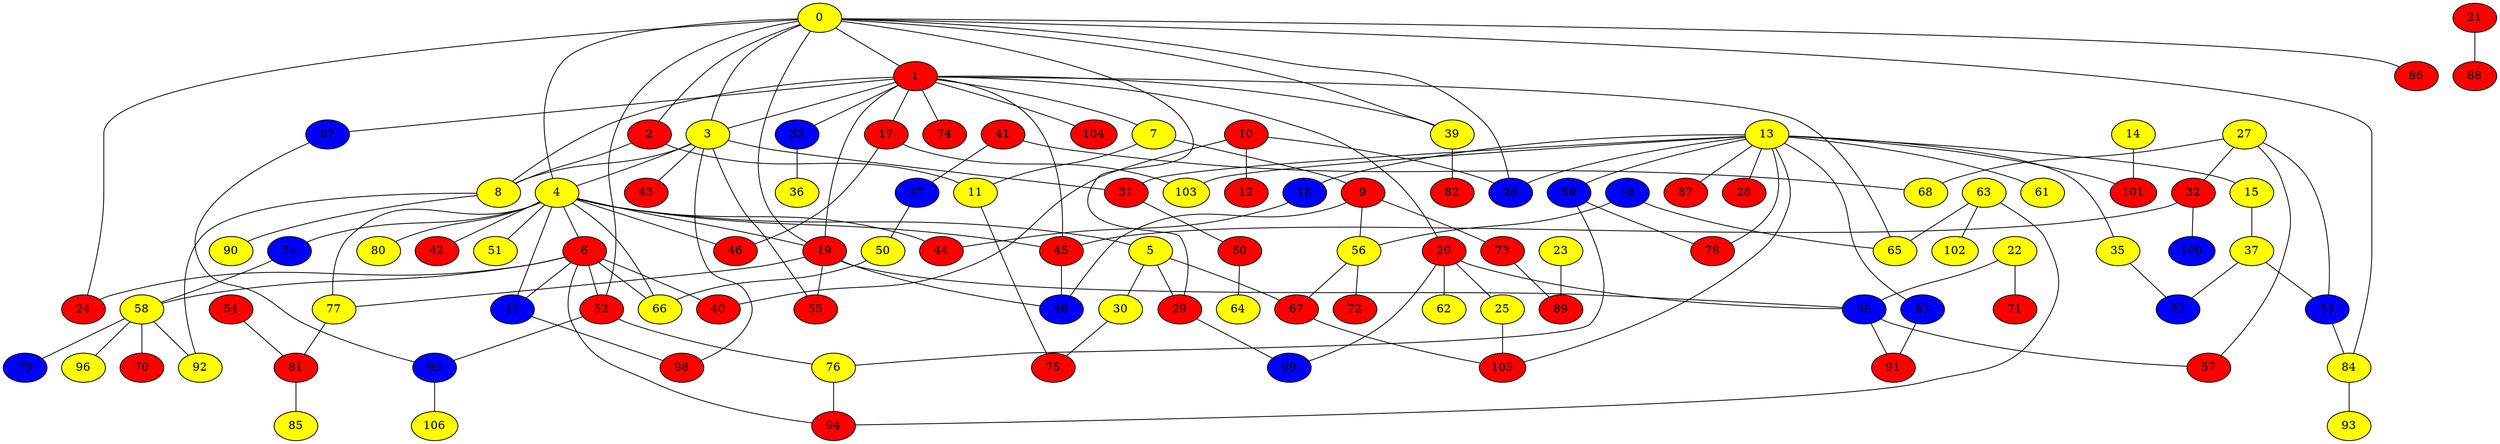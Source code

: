 graph {
0 [style = filled fillcolor = yellow];
1 [style = filled fillcolor = red];
2 [style = filled fillcolor = red];
3 [style = filled fillcolor = yellow];
4 [style = filled fillcolor = yellow];
5 [style = filled fillcolor = yellow];
6 [style = filled fillcolor = red];
7 [style = filled fillcolor = yellow];
8 [style = filled fillcolor = yellow];
9 [style = filled fillcolor = red];
10 [style = filled fillcolor = red];
11 [style = filled fillcolor = yellow];
12 [style = filled fillcolor = red];
13 [style = filled fillcolor = yellow];
14 [style = filled fillcolor = yellow];
15 [style = filled fillcolor = yellow];
16 [style = filled fillcolor = blue];
17 [style = filled fillcolor = red];
18 [style = filled fillcolor = blue];
19 [style = filled fillcolor = red];
20 [style = filled fillcolor = red];
21 [style = filled fillcolor = red];
22 [style = filled fillcolor = yellow];
23 [style = filled fillcolor = yellow];
24 [style = filled fillcolor = red];
25 [style = filled fillcolor = yellow];
26 [style = filled fillcolor = blue];
27 [style = filled fillcolor = yellow];
28 [style = filled fillcolor = red];
29 [style = filled fillcolor = red];
30 [style = filled fillcolor = yellow];
31 [style = filled fillcolor = red];
32 [style = filled fillcolor = red];
33 [style = filled fillcolor = blue];
34 [style = filled fillcolor = blue];
35 [style = filled fillcolor = yellow];
36 [style = filled fillcolor = yellow];
37 [style = filled fillcolor = yellow];
38 [style = filled fillcolor = blue];
39 [style = filled fillcolor = yellow];
40 [style = filled fillcolor = red];
41 [style = filled fillcolor = red];
42 [style = filled fillcolor = red];
43 [style = filled fillcolor = red];
44 [style = filled fillcolor = red];
45 [style = filled fillcolor = red];
46 [style = filled fillcolor = red];
47 [style = filled fillcolor = blue];
48 [style = filled fillcolor = blue];
49 [style = filled fillcolor = blue];
50 [style = filled fillcolor = yellow];
51 [style = filled fillcolor = yellow];
52 [style = filled fillcolor = red];
53 [style = filled fillcolor = blue];
54 [style = filled fillcolor = red];
55 [style = filled fillcolor = red];
56 [style = filled fillcolor = yellow];
57 [style = filled fillcolor = red];
58 [style = filled fillcolor = yellow];
59 [style = filled fillcolor = blue];
60 [style = filled fillcolor = red];
61 [style = filled fillcolor = yellow];
62 [style = filled fillcolor = yellow];
63 [style = filled fillcolor = yellow];
64 [style = filled fillcolor = yellow];
65 [style = filled fillcolor = yellow];
66 [style = filled fillcolor = yellow];
67 [style = filled fillcolor = red];
68 [style = filled fillcolor = yellow];
69 [style = filled fillcolor = blue];
70 [style = filled fillcolor = red];
71 [style = filled fillcolor = red];
72 [style = filled fillcolor = red];
73 [style = filled fillcolor = red];
74 [style = filled fillcolor = red];
75 [style = filled fillcolor = red];
76 [style = filled fillcolor = yellow];
77 [style = filled fillcolor = yellow];
78 [style = filled fillcolor = red];
79 [style = filled fillcolor = blue];
80 [style = filled fillcolor = yellow];
81 [style = filled fillcolor = red];
82 [style = filled fillcolor = red];
83 [style = filled fillcolor = blue];
84 [style = filled fillcolor = yellow];
85 [style = filled fillcolor = yellow];
86 [style = filled fillcolor = red];
87 [style = filled fillcolor = red];
88 [style = filled fillcolor = red];
89 [style = filled fillcolor = red];
90 [style = filled fillcolor = yellow];
91 [style = filled fillcolor = red];
92 [style = filled fillcolor = yellow];
93 [style = filled fillcolor = yellow];
94 [style = filled fillcolor = red];
95 [style = filled fillcolor = blue];
96 [style = filled fillcolor = yellow];
97 [style = filled fillcolor = blue];
98 [style = filled fillcolor = red];
99 [style = filled fillcolor = blue];
100 [style = filled fillcolor = blue];
101 [style = filled fillcolor = red];
102 [style = filled fillcolor = yellow];
103 [style = filled fillcolor = yellow];
104 [style = filled fillcolor = red];
105 [style = filled fillcolor = red];
106 [style = filled fillcolor = yellow];
1 -- 17;
0 -- 4;
0 -- 3;
0 -- 2;
0 -- 1;
0 -- 19;
0 -- 24;
0 -- 26;
0 -- 29;
0 -- 39;
0 -- 52;
0 -- 84;
0 -- 86;
1 -- 3;
1 -- 7;
1 -- 8;
1 -- 19;
1 -- 20;
1 -- 33;
1 -- 39;
1 -- 45;
1 -- 65;
1 -- 74;
1 -- 97;
1 -- 104;
2 -- 8;
2 -- 11;
3 -- 4;
3 -- 8;
3 -- 31;
3 -- 43;
3 -- 55;
3 -- 98;
4 -- 5;
4 -- 6;
4 -- 19;
4 -- 34;
4 -- 42;
4 -- 44;
4 -- 45;
4 -- 46;
4 -- 49;
4 -- 51;
4 -- 66;
4 -- 77;
4 -- 80;
5 -- 29;
5 -- 30;
5 -- 67;
6 -- 24;
6 -- 40;
6 -- 49;
6 -- 52;
6 -- 58;
6 -- 66;
6 -- 94;
7 -- 9;
7 -- 11;
8 -- 90;
8 -- 92;
9 -- 48;
9 -- 56;
9 -- 73;
10 -- 12;
10 -- 26;
10 -- 40;
11 -- 75;
13 -- 15;
13 -- 18;
13 -- 26;
13 -- 28;
13 -- 31;
13 -- 35;
13 -- 59;
13 -- 61;
13 -- 78;
13 -- 83;
13 -- 87;
13 -- 101;
13 -- 103;
13 -- 105;
14 -- 101;
15 -- 37;
16 -- 56;
16 -- 65;
17 -- 46;
17 -- 103;
18 -- 44;
19 -- 38;
19 -- 48;
19 -- 55;
19 -- 77;
20 -- 25;
20 -- 38;
20 -- 62;
20 -- 69;
21 -- 88;
22 -- 38;
22 -- 71;
23 -- 89;
25 -- 105;
27 -- 32;
27 -- 53;
27 -- 57;
27 -- 68;
29 -- 69;
30 -- 75;
31 -- 60;
32 -- 45;
32 -- 100;
33 -- 36;
34 -- 58;
35 -- 95;
37 -- 53;
37 -- 95;
38 -- 57;
38 -- 91;
39 -- 82;
41 -- 47;
41 -- 68;
45 -- 48;
47 -- 50;
49 -- 98;
50 -- 66;
52 -- 76;
52 -- 99;
53 -- 84;
54 -- 81;
56 -- 67;
56 -- 72;
58 -- 70;
58 -- 79;
58 -- 92;
58 -- 96;
59 -- 76;
59 -- 78;
60 -- 64;
63 -- 65;
63 -- 94;
63 -- 102;
67 -- 105;
73 -- 89;
76 -- 94;
77 -- 81;
81 -- 85;
83 -- 91;
84 -- 93;
97 -- 99;
99 -- 106;
}
